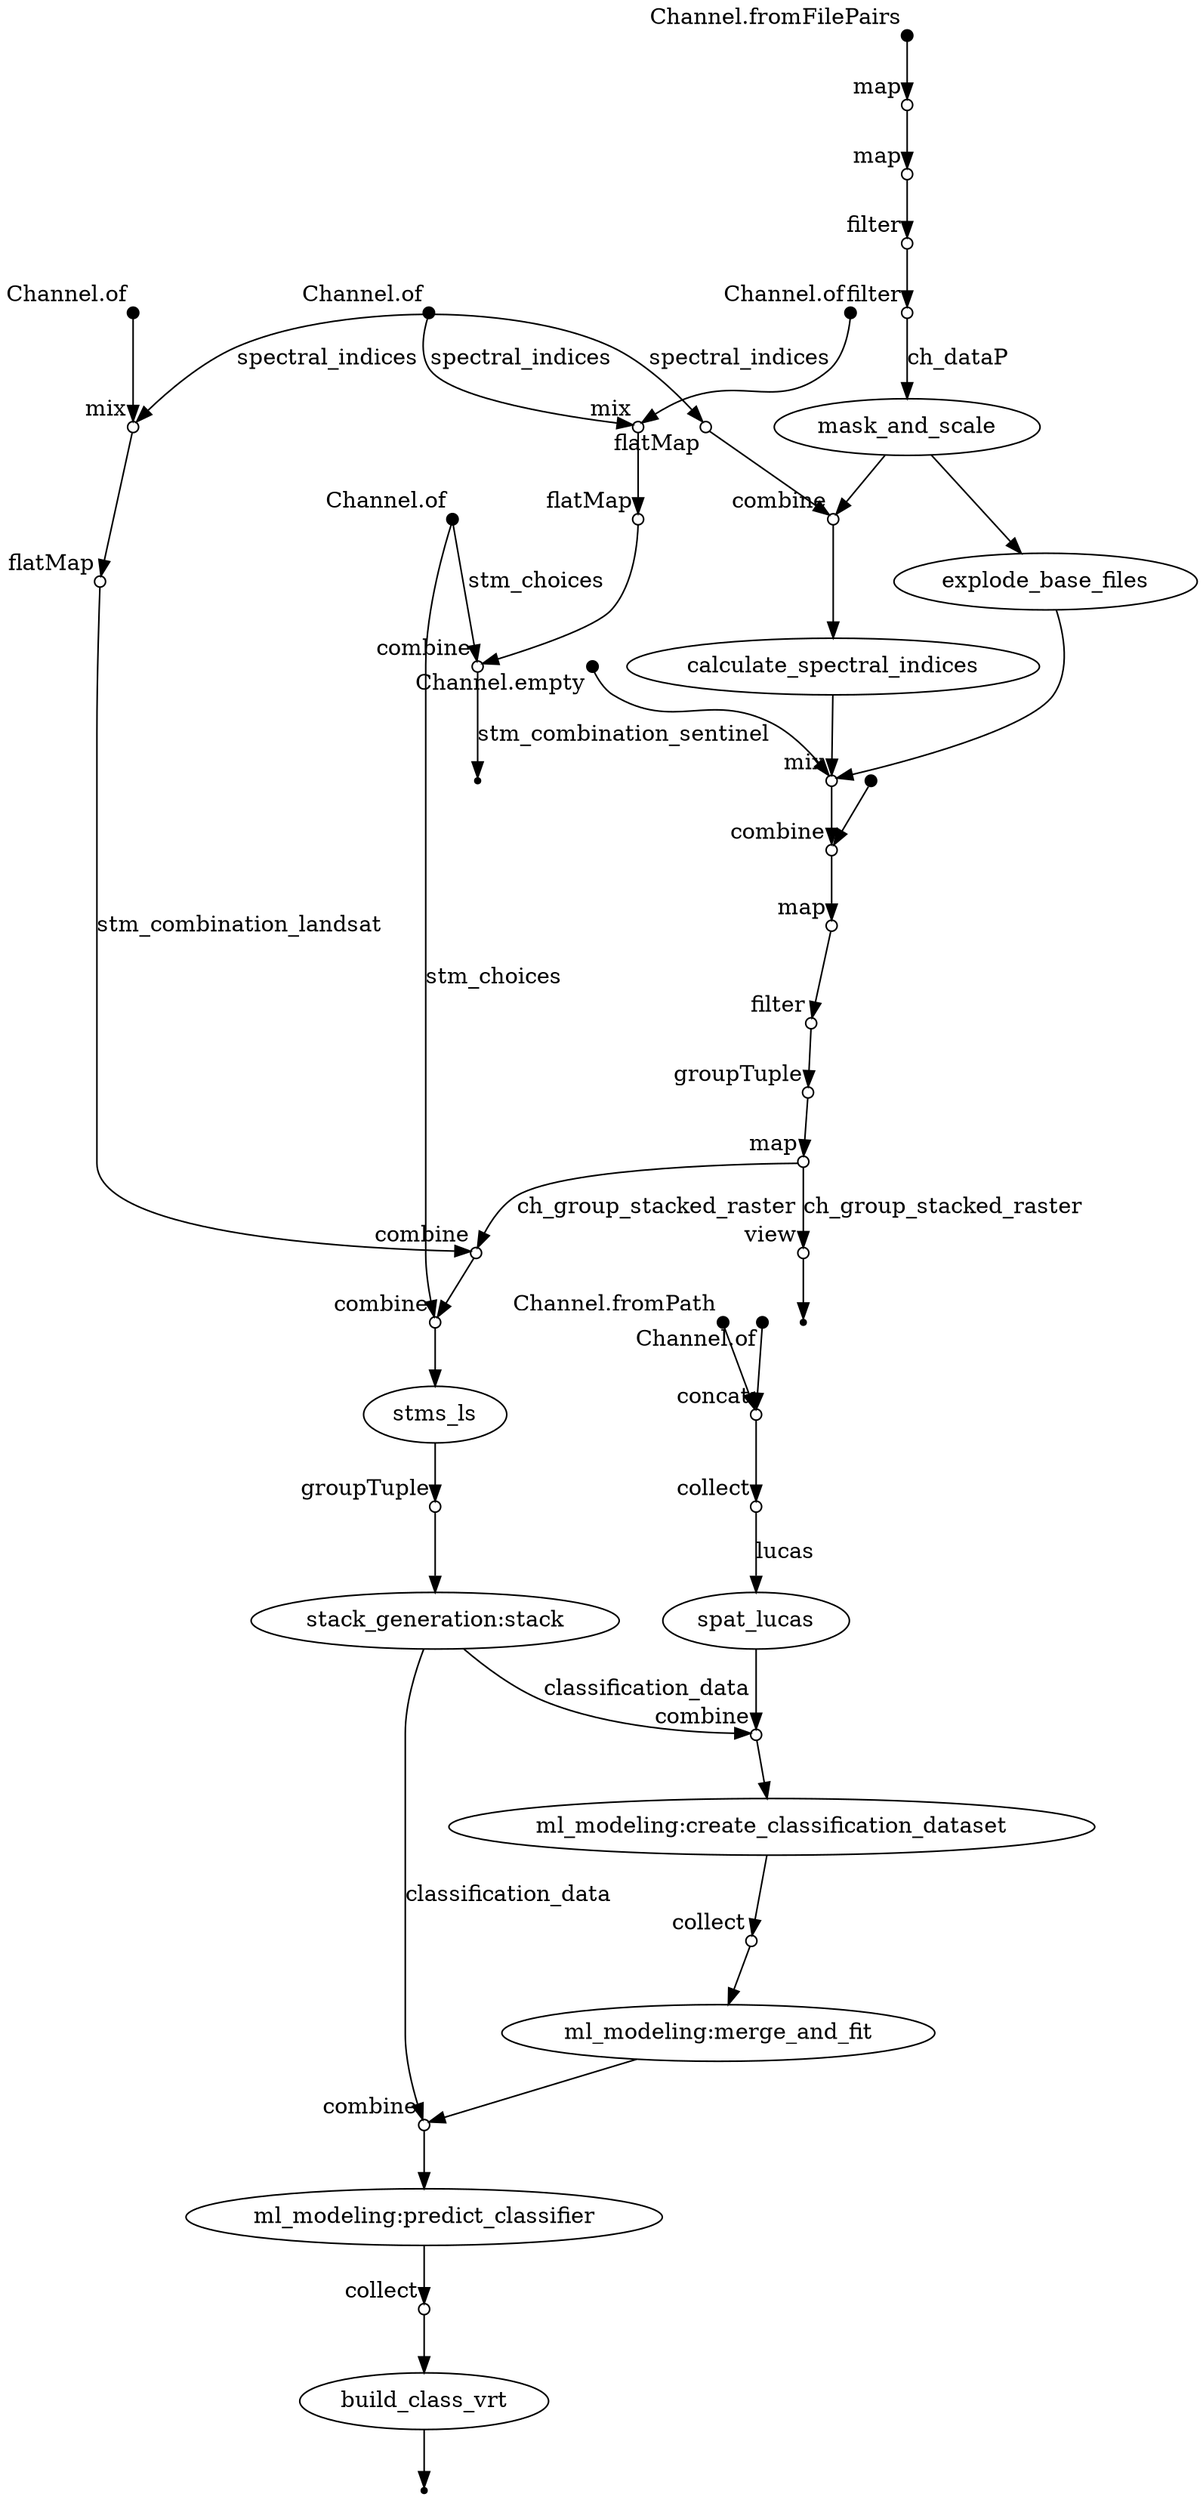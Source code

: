 digraph "dag" {
p0 [shape=point,label="",fixedsize=true,width=0.1,xlabel="Channel.fromPath"];
p2 [shape=circle,label="",fixedsize=true,width=0.1,xlabel="concat"];
p0 -> p2;

p1 [shape=point,label="",fixedsize=true,width=0.1,xlabel="Channel.of"];
p2 [shape=circle,label="",fixedsize=true,width=0.1,xlabel="concat"];
p1 -> p2;

p2 [shape=circle,label="",fixedsize=true,width=0.1,xlabel="concat"];
p3 [shape=circle,label="",fixedsize=true,width=0.1,xlabel="collect"];
p2 -> p3;

p3 [shape=circle,label="",fixedsize=true,width=0.1,xlabel="collect"];
p4 [label="spat_lucas"];
p3 -> p4 [label="lucas"];

p4 [label="spat_lucas"];
p40 [shape=circle,label="",fixedsize=true,width=0.1,xlabel="combine"];
p4 -> p40;

p5 [shape=point,label="",fixedsize=true,width=0.1,xlabel="Channel.of"];
p8 [shape=circle,label="",fixedsize=true,width=0.1,xlabel="mix"];
p5 -> p8 [label="spectral_indices"];

p6 [shape=point,label="",fixedsize=true,width=0.1,xlabel="Channel.of"];
p10 [shape=circle,label="",fixedsize=true,width=0.1,xlabel="combine"];
p6 -> p10 [label="stm_choices"];

p7 [shape=point,label="",fixedsize=true,width=0.1,xlabel="Channel.of"];
p8 [shape=circle,label="",fixedsize=true,width=0.1,xlabel="mix"];
p7 -> p8;

p8 [shape=circle,label="",fixedsize=true,width=0.1,xlabel="mix"];
p9 [shape=circle,label="",fixedsize=true,width=0.1,xlabel="flatMap"];
p8 -> p9;

p9 [shape=circle,label="",fixedsize=true,width=0.1,xlabel="flatMap"];
p10 [shape=circle,label="",fixedsize=true,width=0.1,xlabel="combine"];
p9 -> p10;

p10 [shape=circle,label="",fixedsize=true,width=0.1,xlabel="combine"];
p11 [shape=point];
p10 -> p11 [label="stm_combination_sentinel"];

p12 [shape=point,label="",fixedsize=true,width=0.1,xlabel="Channel.of"];
p13 [shape=circle,label="",fixedsize=true,width=0.1,xlabel="mix"];
p12 -> p13;

p5 [shape=point,label="",fixedsize=true,width=0.1,xlabel="Channel.of"];
p13 [shape=circle,label="",fixedsize=true,width=0.1,xlabel="mix"];
p5 -> p13 [label="spectral_indices"];

p13 [shape=circle,label="",fixedsize=true,width=0.1,xlabel="mix"];
p14 [shape=circle,label="",fixedsize=true,width=0.1,xlabel="flatMap"];
p13 -> p14;

p14 [shape=circle,label="",fixedsize=true,width=0.1,xlabel="flatMap"];
p35 [shape=circle,label="",fixedsize=true,width=0.1,xlabel="combine"];
p14 -> p35 [label="stm_combination_landsat"];

p15 [shape=point,label="",fixedsize=true,width=0.1,xlabel="Channel.fromFilePairs"];
p16 [shape=circle,label="",fixedsize=true,width=0.1,xlabel="map"];
p15 -> p16;

p16 [shape=circle,label="",fixedsize=true,width=0.1,xlabel="map"];
p17 [shape=circle,label="",fixedsize=true,width=0.1,xlabel="map"];
p16 -> p17;

p17 [shape=circle,label="",fixedsize=true,width=0.1,xlabel="map"];
p18 [shape=circle,label="",fixedsize=true,width=0.1,xlabel="filter"];
p17 -> p18;

p18 [shape=circle,label="",fixedsize=true,width=0.1,xlabel="filter"];
p19 [shape=circle,label="",fixedsize=true,width=0.1,xlabel="filter"];
p18 -> p19;

p19 [shape=circle,label="",fixedsize=true,width=0.1,xlabel="filter"];
p20 [label="mask_and_scale"];
p19 -> p20 [label="ch_dataP"];

p20 [label="mask_and_scale"];
p22 [shape=circle,label="",fixedsize=true,width=0.1,xlabel="combine"];
p20 -> p22;

p5 [shape=point,label="",fixedsize=true,width=0.1,xlabel="Channel.of"];
p21 [shape=circle,label="",fixedsize=true,width=0.1,xlabel="flatMap"];
p5 -> p21 [label="spectral_indices"];

p21 [shape=circle,label="",fixedsize=true,width=0.1,xlabel="flatMap"];
p22 [shape=circle,label="",fixedsize=true,width=0.1,xlabel="combine"];
p21 -> p22;

p22 [shape=circle,label="",fixedsize=true,width=0.1,xlabel="combine"];
p23 [label="calculate_spectral_indices"];
p22 -> p23;

p23 [label="calculate_spectral_indices"];
p26 [shape=circle,label="",fixedsize=true,width=0.1,xlabel="mix"];
p23 -> p26;

p20 [label="mask_and_scale"];
p24 [label="explode_base_files"];
p20 -> p24;

p24 [label="explode_base_files"];
p26 [shape=circle,label="",fixedsize=true,width=0.1,xlabel="mix"];
p24 -> p26;

p25 [shape=point,label="",fixedsize=true,width=0.1,xlabel="Channel.empty"];
p26 [shape=circle,label="",fixedsize=true,width=0.1,xlabel="mix"];
p25 -> p26;

p26 [shape=circle,label="",fixedsize=true,width=0.1,xlabel="mix"];
p28 [shape=circle,label="",fixedsize=true,width=0.1,xlabel="combine"];
p26 -> p28;

p27 [shape=point,label="",fixedsize=true,width=0.1];
p28 [shape=circle,label="",fixedsize=true,width=0.1,xlabel="combine"];
p27 -> p28;

p28 [shape=circle,label="",fixedsize=true,width=0.1,xlabel="combine"];
p29 [shape=circle,label="",fixedsize=true,width=0.1,xlabel="map"];
p28 -> p29;

p29 [shape=circle,label="",fixedsize=true,width=0.1,xlabel="map"];
p30 [shape=circle,label="",fixedsize=true,width=0.1,xlabel="filter"];
p29 -> p30;

p30 [shape=circle,label="",fixedsize=true,width=0.1,xlabel="filter"];
p31 [shape=circle,label="",fixedsize=true,width=0.1,xlabel="groupTuple"];
p30 -> p31;

p31 [shape=circle,label="",fixedsize=true,width=0.1,xlabel="groupTuple"];
p32 [shape=circle,label="",fixedsize=true,width=0.1,xlabel="map"];
p31 -> p32;

p32 [shape=circle,label="",fixedsize=true,width=0.1,xlabel="map"];
p33 [shape=circle,label="",fixedsize=true,width=0.1,xlabel="view"];
p32 -> p33 [label="ch_group_stacked_raster"];

p33 [shape=circle,label="",fixedsize=true,width=0.1,xlabel="view"];
p34 [shape=point];
p33 -> p34;

p32 [shape=circle,label="",fixedsize=true,width=0.1,xlabel="map"];
p35 [shape=circle,label="",fixedsize=true,width=0.1,xlabel="combine"];
p32 -> p35 [label="ch_group_stacked_raster"];

p35 [shape=circle,label="",fixedsize=true,width=0.1,xlabel="combine"];
p36 [shape=circle,label="",fixedsize=true,width=0.1,xlabel="combine"];
p35 -> p36;

p6 [shape=point,label="",fixedsize=true,width=0.1,xlabel="Channel.of"];
p36 [shape=circle,label="",fixedsize=true,width=0.1,xlabel="combine"];
p6 -> p36 [label="stm_choices"];

p36 [shape=circle,label="",fixedsize=true,width=0.1,xlabel="combine"];
p37 [label="stms_ls"];
p36 -> p37;

p37 [label="stms_ls"];
p38 [shape=circle,label="",fixedsize=true,width=0.1,xlabel="groupTuple"];
p37 -> p38;

p38 [shape=circle,label="",fixedsize=true,width=0.1,xlabel="groupTuple"];
p39 [label="stack_generation:stack"];
p38 -> p39;

p39 [label="stack_generation:stack"];
p40 [shape=circle,label="",fixedsize=true,width=0.1,xlabel="combine"];
p39 -> p40 [label="classification_data"];

p40 [shape=circle,label="",fixedsize=true,width=0.1,xlabel="combine"];
p41 [label="ml_modeling:create_classification_dataset"];
p40 -> p41;

p41 [label="ml_modeling:create_classification_dataset"];
p42 [shape=circle,label="",fixedsize=true,width=0.1,xlabel="collect"];
p41 -> p42;

p42 [shape=circle,label="",fixedsize=true,width=0.1,xlabel="collect"];
p43 [label="ml_modeling:merge_and_fit"];
p42 -> p43;

p43 [label="ml_modeling:merge_and_fit"];
p44 [shape=circle,label="",fixedsize=true,width=0.1,xlabel="combine"];
p43 -> p44;

p39 [label="stack_generation:stack"];
p44 [shape=circle,label="",fixedsize=true,width=0.1,xlabel="combine"];
p39 -> p44 [label="classification_data"];

p44 [shape=circle,label="",fixedsize=true,width=0.1,xlabel="combine"];
p45 [label="ml_modeling:predict_classifier"];
p44 -> p45;

p45 [label="ml_modeling:predict_classifier"];
p46 [shape=circle,label="",fixedsize=true,width=0.1,xlabel="collect"];
p45 -> p46;

p46 [shape=circle,label="",fixedsize=true,width=0.1,xlabel="collect"];
p47 [label="build_class_vrt"];
p46 -> p47;

p47 [label="build_class_vrt"];
p48 [shape=point];
p47 -> p48;

}
